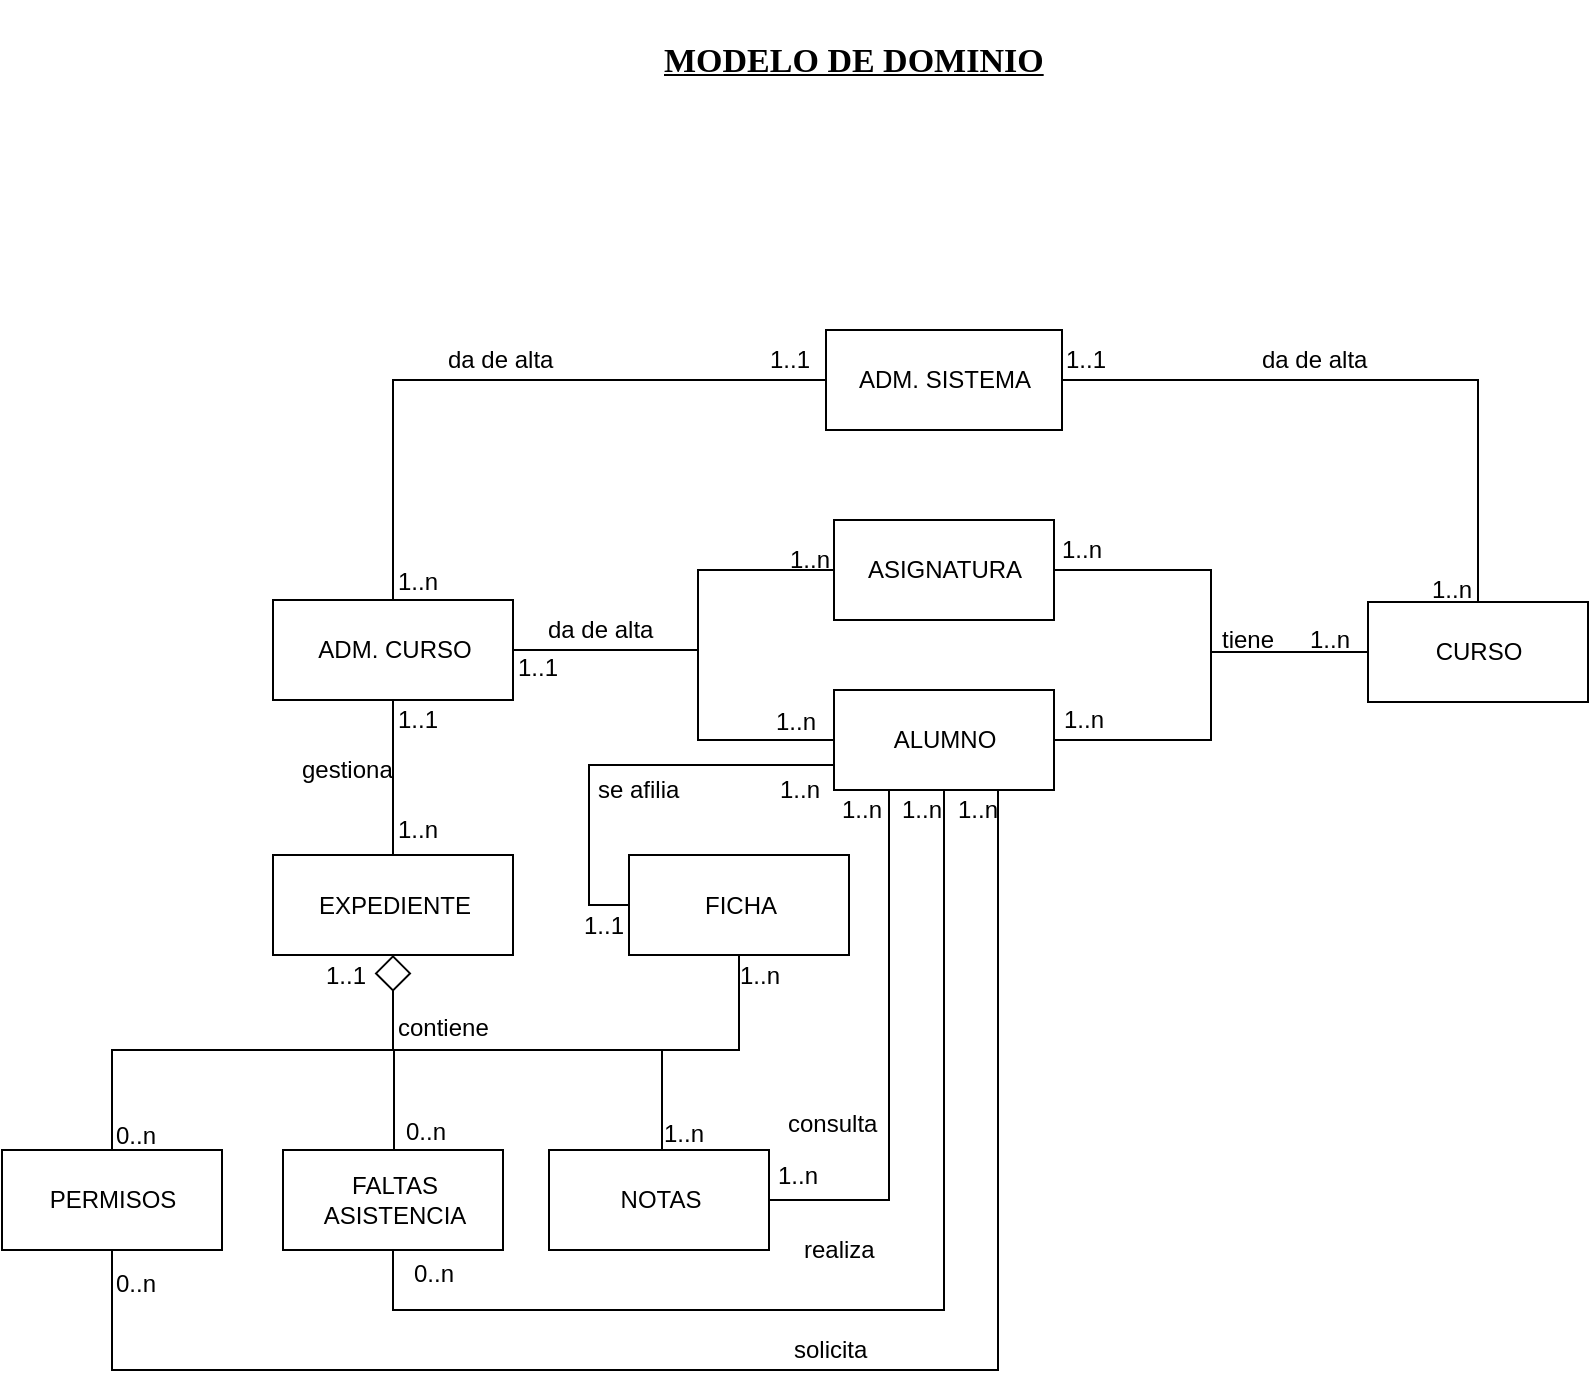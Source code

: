 <mxfile version="10.6.7" type="device"><diagram id="Sol0xsW8eR0jbnDQkNyq" name="Page-1"><mxGraphModel dx="1010" dy="577" grid="1" gridSize="10" guides="1" tooltips="1" connect="1" arrows="1" fold="1" page="1" pageScale="1" pageWidth="827" pageHeight="1169" math="0" shadow="0"><root><mxCell id="0"/><mxCell id="1" parent="0"/><mxCell id="yViJf1S4ucD-qRL8anuZ-1" value="ADM. SISTEMA" style="html=1;" parent="1" vertex="1"><mxGeometry x="414" y="210" width="118" height="50" as="geometry"/></mxCell><mxCell id="LyKcUyN5IFZsHPWTYWnb-37" style="edgeStyle=orthogonalEdgeStyle;rounded=0;orthogonalLoop=1;jettySize=auto;html=1;entryX=0;entryY=0.5;entryDx=0;entryDy=0;endArrow=none;endFill=0;endSize=16;" parent="1" source="yViJf1S4ucD-qRL8anuZ-2" target="yViJf1S4ucD-qRL8anuZ-3" edge="1"><mxGeometry relative="1" as="geometry"/></mxCell><mxCell id="4T9FZ9ZUFEJqF0ytb_9C-2" style="edgeStyle=orthogonalEdgeStyle;rounded=0;orthogonalLoop=1;jettySize=auto;html=1;exitX=0;exitY=0.75;exitDx=0;exitDy=0;entryX=0;entryY=0.5;entryDx=0;entryDy=0;endArrow=none;endFill=0;" parent="1" source="yViJf1S4ucD-qRL8anuZ-2" target="4T9FZ9ZUFEJqF0ytb_9C-1" edge="1"><mxGeometry relative="1" as="geometry"/></mxCell><mxCell id="yViJf1S4ucD-qRL8anuZ-2" value="ALUMNO" style="html=1;" parent="1" vertex="1"><mxGeometry x="418" y="390" width="110" height="50" as="geometry"/></mxCell><mxCell id="LyKcUyN5IFZsHPWTYWnb-14" style="edgeStyle=orthogonalEdgeStyle;rounded=0;orthogonalLoop=1;jettySize=auto;html=1;entryX=1;entryY=0.5;entryDx=0;entryDy=0;endArrow=none;endFill=0;endSize=16;exitX=0.5;exitY=0;exitDx=0;exitDy=0;" parent="1" source="yViJf1S4ucD-qRL8anuZ-3" target="yViJf1S4ucD-qRL8anuZ-1" edge="1"><mxGeometry relative="1" as="geometry"/></mxCell><mxCell id="LyKcUyN5IFZsHPWTYWnb-30" style="edgeStyle=orthogonalEdgeStyle;rounded=0;orthogonalLoop=1;jettySize=auto;html=1;exitX=0;exitY=0.5;exitDx=0;exitDy=0;endArrow=none;endFill=0;endSize=16;" parent="1" source="yViJf1S4ucD-qRL8anuZ-3" target="yViJf1S4ucD-qRL8anuZ-10" edge="1"><mxGeometry relative="1" as="geometry"/></mxCell><mxCell id="yViJf1S4ucD-qRL8anuZ-3" value="CURSO" style="html=1;" parent="1" vertex="1"><mxGeometry x="685" y="346" width="110" height="50" as="geometry"/></mxCell><mxCell id="LyKcUyN5IFZsHPWTYWnb-1" style="edgeStyle=orthogonalEdgeStyle;rounded=0;orthogonalLoop=1;jettySize=auto;html=1;entryX=0;entryY=0.5;entryDx=0;entryDy=0;endArrow=none;endFill=0;exitX=0.5;exitY=0;exitDx=0;exitDy=0;" parent="1" source="yViJf1S4ucD-qRL8anuZ-8" target="yViJf1S4ucD-qRL8anuZ-1" edge="1"><mxGeometry relative="1" as="geometry"><Array as="points"><mxPoint x="197.5" y="235"/></Array></mxGeometry></mxCell><mxCell id="LyKcUyN5IFZsHPWTYWnb-29" style="edgeStyle=orthogonalEdgeStyle;rounded=0;orthogonalLoop=1;jettySize=auto;html=1;entryX=0;entryY=0.5;entryDx=0;entryDy=0;endArrow=none;endFill=0;endSize=16;" parent="1" source="yViJf1S4ucD-qRL8anuZ-8" target="yViJf1S4ucD-qRL8anuZ-2" edge="1"><mxGeometry relative="1" as="geometry"><Array as="points"><mxPoint x="350" y="370"/><mxPoint x="350" y="415"/></Array></mxGeometry></mxCell><mxCell id="4T9FZ9ZUFEJqF0ytb_9C-7" style="edgeStyle=orthogonalEdgeStyle;rounded=0;orthogonalLoop=1;jettySize=auto;html=1;entryX=0.5;entryY=0;entryDx=0;entryDy=0;endArrow=none;endFill=0;" parent="1" source="yViJf1S4ucD-qRL8anuZ-8" target="4T9FZ9ZUFEJqF0ytb_9C-6" edge="1"><mxGeometry relative="1" as="geometry"/></mxCell><mxCell id="yViJf1S4ucD-qRL8anuZ-8" value="&lt;div&gt;ADM. CURSO&lt;br&gt;&lt;/div&gt;" style="html=1;" parent="1" vertex="1"><mxGeometry x="137.5" y="345" width="120" height="50" as="geometry"/></mxCell><mxCell id="LyKcUyN5IFZsHPWTYWnb-34" style="edgeStyle=orthogonalEdgeStyle;rounded=0;orthogonalLoop=1;jettySize=auto;html=1;endArrow=none;endFill=0;endSize=16;" parent="1" source="yViJf1S4ucD-qRL8anuZ-9" edge="1"><mxGeometry relative="1" as="geometry"><mxPoint x="197" y="570" as="targetPoint"/><Array as="points"><mxPoint x="57" y="570"/></Array></mxGeometry></mxCell><mxCell id="LyKcUyN5IFZsHPWTYWnb-39" style="edgeStyle=orthogonalEdgeStyle;rounded=0;orthogonalLoop=1;jettySize=auto;html=1;endArrow=none;endFill=0;endSize=16;" parent="1" source="yViJf1S4ucD-qRL8anuZ-9" edge="1"><mxGeometry relative="1" as="geometry"><mxPoint x="500" y="440" as="targetPoint"/><Array as="points"><mxPoint x="57" y="730"/><mxPoint x="500" y="730"/></Array></mxGeometry></mxCell><mxCell id="yViJf1S4ucD-qRL8anuZ-9" value="PERMISOS" style="html=1;" parent="1" vertex="1"><mxGeometry x="2" y="620" width="110" height="50" as="geometry"/></mxCell><mxCell id="LyKcUyN5IFZsHPWTYWnb-23" style="edgeStyle=orthogonalEdgeStyle;rounded=0;orthogonalLoop=1;jettySize=auto;html=1;endArrow=none;endFill=0;endSize=16;entryX=1;entryY=0.5;entryDx=0;entryDy=0;exitX=0;exitY=0.5;exitDx=0;exitDy=0;" parent="1" source="yViJf1S4ucD-qRL8anuZ-10" target="yViJf1S4ucD-qRL8anuZ-8" edge="1"><mxGeometry relative="1" as="geometry"><mxPoint x="280" y="330" as="targetPoint"/><Array as="points"><mxPoint x="350" y="330"/><mxPoint x="350" y="370"/></Array></mxGeometry></mxCell><mxCell id="yViJf1S4ucD-qRL8anuZ-10" value="ASIGNATURA" style="html=1;" parent="1" vertex="1"><mxGeometry x="418" y="305" width="110" height="50" as="geometry"/></mxCell><mxCell id="yViJf1S4ucD-qRL8anuZ-19" value="1..n" style="text;html=1;resizable=0;points=[];autosize=1;align=left;verticalAlign=top;spacingTop=-4;" parent="1" vertex="1"><mxGeometry x="530" y="310" width="40" height="20" as="geometry"/></mxCell><mxCell id="yViJf1S4ucD-qRL8anuZ-22" value="1..n" style="text;html=1;resizable=0;points=[];autosize=1;align=left;verticalAlign=top;spacingTop=-4;" parent="1" vertex="1"><mxGeometry x="531" y="395" width="40" height="20" as="geometry"/></mxCell><mxCell id="yViJf1S4ucD-qRL8anuZ-23" value="1..n" style="text;html=1;resizable=0;points=[];autosize=1;align=left;verticalAlign=top;spacingTop=-4;" parent="1" vertex="1"><mxGeometry x="386.5" y="396" width="40" height="20" as="geometry"/></mxCell><mxCell id="yViJf1S4ucD-qRL8anuZ-24" value="1..n" style="text;html=1;resizable=0;points=[];autosize=1;align=left;verticalAlign=top;spacingTop=-4;" parent="1" vertex="1"><mxGeometry x="715" y="330" width="40" height="20" as="geometry"/></mxCell><mxCell id="yViJf1S4ucD-qRL8anuZ-26" value="1..1" style="text;html=1;resizable=0;points=[];autosize=1;align=left;verticalAlign=top;spacingTop=-4;" parent="1" vertex="1"><mxGeometry x="257.5" y="369" width="40" height="20" as="geometry"/></mxCell><mxCell id="yViJf1S4ucD-qRL8anuZ-27" value="1..1" style="text;html=1;resizable=0;points=[];autosize=1;align=left;verticalAlign=top;spacingTop=-4;" parent="1" vertex="1"><mxGeometry x="532" y="215" width="40" height="20" as="geometry"/></mxCell><mxCell id="yViJf1S4ucD-qRL8anuZ-28" value="&lt;p style=&quot;line-height: 90%&quot;&gt;MODELO DE DOMINIO&lt;/p&gt;" style="text;html=1;resizable=0;points=[];autosize=1;align=left;verticalAlign=top;spacingTop=-1;fontSize=17;fontFamily=Times New Roman;fontStyle=5;horizontal=1;fillColor=none;flipH=1;flipV=1;" parent="1" vertex="1"><mxGeometry x="330.5" y="45" width="190" height="50" as="geometry"/></mxCell><mxCell id="yViJf1S4ucD-qRL8anuZ-29" value="0..n" style="text;html=1;resizable=0;points=[];autosize=1;align=left;verticalAlign=top;spacingTop=-4;" parent="1" vertex="1"><mxGeometry x="57" y="602.5" width="30" height="20" as="geometry"/></mxCell><mxCell id="yViJf1S4ucD-qRL8anuZ-30" value="1..n" style="text;html=1;resizable=0;points=[];autosize=1;align=left;verticalAlign=top;spacingTop=-4;" parent="1" vertex="1"><mxGeometry x="654" y="355" width="30" height="20" as="geometry"/></mxCell><mxCell id="LyKcUyN5IFZsHPWTYWnb-33" style="edgeStyle=orthogonalEdgeStyle;rounded=0;orthogonalLoop=1;jettySize=auto;html=1;endArrow=none;endFill=0;endSize=16;exitX=0.471;exitY=0;exitDx=0;exitDy=0;exitPerimeter=0;" parent="1" source="LyKcUyN5IFZsHPWTYWnb-5" edge="1"><mxGeometry relative="1" as="geometry"><mxPoint x="198" y="522" as="sourcePoint"/><mxPoint x="197" y="570" as="targetPoint"/><Array as="points"><mxPoint x="194" y="623"/><mxPoint x="198" y="623"/><mxPoint x="198" y="570"/></Array></mxGeometry></mxCell><mxCell id="LyKcUyN5IFZsHPWTYWnb-45" style="edgeStyle=orthogonalEdgeStyle;rounded=0;orthogonalLoop=1;jettySize=auto;html=1;exitX=0.5;exitY=1;exitDx=0;exitDy=0;entryX=0.5;entryY=1;entryDx=0;entryDy=0;endArrow=none;endFill=0;endSize=16;" parent="1" source="LyKcUyN5IFZsHPWTYWnb-5" target="yViJf1S4ucD-qRL8anuZ-2" edge="1"><mxGeometry relative="1" as="geometry"><Array as="points"><mxPoint x="198" y="700"/><mxPoint x="473" y="700"/></Array></mxGeometry></mxCell><mxCell id="LyKcUyN5IFZsHPWTYWnb-5" value="&lt;div&gt;FALTAS &lt;br&gt;&lt;/div&gt;&lt;div&gt;ASISTENCIA&lt;/div&gt;" style="html=1;" parent="1" vertex="1"><mxGeometry x="142.5" y="620" width="110" height="50" as="geometry"/></mxCell><mxCell id="LyKcUyN5IFZsHPWTYWnb-35" style="edgeStyle=orthogonalEdgeStyle;rounded=0;orthogonalLoop=1;jettySize=auto;html=1;endArrow=diamond;endFill=0;endSize=16;entryX=0.5;entryY=1;entryDx=0;entryDy=0;" parent="1" source="LyKcUyN5IFZsHPWTYWnb-7" target="4T9FZ9ZUFEJqF0ytb_9C-6" edge="1"><mxGeometry relative="1" as="geometry"><mxPoint x="197" y="530" as="targetPoint"/><Array as="points"><mxPoint x="332" y="570"/><mxPoint x="197" y="570"/></Array></mxGeometry></mxCell><mxCell id="LyKcUyN5IFZsHPWTYWnb-40" style="edgeStyle=orthogonalEdgeStyle;rounded=0;orthogonalLoop=1;jettySize=auto;html=1;entryX=0.25;entryY=1;entryDx=0;entryDy=0;endArrow=none;endFill=0;endSize=16;" parent="1" source="LyKcUyN5IFZsHPWTYWnb-7" target="yViJf1S4ucD-qRL8anuZ-2" edge="1"><mxGeometry relative="1" as="geometry"/></mxCell><mxCell id="LyKcUyN5IFZsHPWTYWnb-7" value="NOTAS" style="html=1;" parent="1" vertex="1"><mxGeometry x="275.5" y="620" width="110" height="50" as="geometry"/></mxCell><mxCell id="LyKcUyN5IFZsHPWTYWnb-17" value="da de alta" style="text;html=1;resizable=0;points=[];autosize=1;align=left;verticalAlign=top;spacingTop=-4;" parent="1" vertex="1"><mxGeometry x="630" y="215" width="70" height="20" as="geometry"/></mxCell><mxCell id="LyKcUyN5IFZsHPWTYWnb-18" value="da de alta" style="text;html=1;resizable=0;points=[];autosize=1;align=left;verticalAlign=top;spacingTop=-4;" parent="1" vertex="1"><mxGeometry x="222.5" y="215" width="70" height="20" as="geometry"/></mxCell><mxCell id="LyKcUyN5IFZsHPWTYWnb-25" value="da de alta" style="text;html=1;resizable=0;points=[];autosize=1;align=left;verticalAlign=top;spacingTop=-4;" parent="1" vertex="1"><mxGeometry x="273" y="350" width="70" height="20" as="geometry"/></mxCell><mxCell id="LyKcUyN5IFZsHPWTYWnb-36" value="gestiona" style="text;html=1;resizable=0;points=[];autosize=1;align=left;verticalAlign=top;spacingTop=-4;" parent="1" vertex="1"><mxGeometry x="150" y="420" width="60" height="20" as="geometry"/></mxCell><mxCell id="LyKcUyN5IFZsHPWTYWnb-27" value="tiene" style="text;html=1;resizable=0;points=[];autosize=1;align=left;verticalAlign=top;spacingTop=-4;" parent="1" vertex="1"><mxGeometry x="610" y="355" width="40" height="20" as="geometry"/></mxCell><mxCell id="LyKcUyN5IFZsHPWTYWnb-41" value="consulta" style="text;html=1;resizable=0;points=[];autosize=1;align=left;verticalAlign=top;spacingTop=-4;" parent="1" vertex="1"><mxGeometry x="392.5" y="597" width="60" height="20" as="geometry"/></mxCell><mxCell id="LyKcUyN5IFZsHPWTYWnb-42" value="solicita" style="text;html=1;resizable=0;points=[];autosize=1;align=left;verticalAlign=top;spacingTop=-4;" parent="1" vertex="1"><mxGeometry x="395.5" y="710" width="50" height="20" as="geometry"/></mxCell><mxCell id="LyKcUyN5IFZsHPWTYWnb-46" value="realiza" style="text;html=1;resizable=0;points=[];autosize=1;align=left;verticalAlign=top;spacingTop=-4;" parent="1" vertex="1"><mxGeometry x="400.5" y="660" width="50" height="20" as="geometry"/></mxCell><mxCell id="LyKcUyN5IFZsHPWTYWnb-54" value="1..n" style="text;html=1;resizable=0;points=[];autosize=1;align=left;verticalAlign=top;spacingTop=-4;" parent="1" vertex="1"><mxGeometry x="393.5" y="315" width="40" height="20" as="geometry"/></mxCell><mxCell id="LyKcUyN5IFZsHPWTYWnb-55" value="0..n" style="text;html=1;resizable=0;points=[];autosize=1;align=left;verticalAlign=top;spacingTop=-4;" parent="1" vertex="1"><mxGeometry x="201.5" y="600.5" width="30" height="20" as="geometry"/></mxCell><mxCell id="LyKcUyN5IFZsHPWTYWnb-56" value="1..n" style="text;html=1;resizable=0;points=[];autosize=1;align=left;verticalAlign=top;spacingTop=-4;" parent="1" vertex="1"><mxGeometry x="330.5" y="602" width="40" height="20" as="geometry"/></mxCell><mxCell id="LyKcUyN5IFZsHPWTYWnb-57" value="1..n" style="text;html=1;resizable=0;points=[];autosize=1;align=left;verticalAlign=top;spacingTop=-4;" parent="1" vertex="1"><mxGeometry x="420" y="440" width="30" height="20" as="geometry"/></mxCell><mxCell id="LyKcUyN5IFZsHPWTYWnb-58" value="1..n" style="text;html=1;resizable=0;points=[];autosize=1;align=left;verticalAlign=top;spacingTop=-4;" parent="1" vertex="1"><mxGeometry x="387.5" y="623" width="40" height="20" as="geometry"/></mxCell><mxCell id="LyKcUyN5IFZsHPWTYWnb-60" value="1..n" style="text;html=1;resizable=0;points=[];autosize=1;align=left;verticalAlign=top;spacingTop=-4;" parent="1" vertex="1"><mxGeometry x="450" y="440" width="30" height="20" as="geometry"/></mxCell><mxCell id="LyKcUyN5IFZsHPWTYWnb-61" value="1..n" style="text;html=1;resizable=0;points=[];autosize=1;align=left;verticalAlign=top;spacingTop=-4;" parent="1" vertex="1"><mxGeometry x="478" y="440" width="30" height="20" as="geometry"/></mxCell><mxCell id="LyKcUyN5IFZsHPWTYWnb-62" value="0..n" style="text;html=1;resizable=0;points=[];autosize=1;align=left;verticalAlign=top;spacingTop=-4;direction=south;" parent="1" vertex="1"><mxGeometry x="205.5" y="672" width="20" height="30" as="geometry"/></mxCell><mxCell id="LyKcUyN5IFZsHPWTYWnb-63" value="0..n" style="text;html=1;resizable=0;points=[];autosize=1;align=left;verticalAlign=top;spacingTop=-4;" parent="1" vertex="1"><mxGeometry x="57" y="677" width="30" height="20" as="geometry"/></mxCell><mxCell id="LyKcUyN5IFZsHPWTYWnb-66" value="1..1" style="text;html=1;resizable=0;points=[];autosize=1;align=left;verticalAlign=top;spacingTop=-4;" parent="1" vertex="1"><mxGeometry x="197.5" y="395" width="40" height="20" as="geometry"/></mxCell><mxCell id="4T9FZ9ZUFEJqF0ytb_9C-9" style="edgeStyle=orthogonalEdgeStyle;rounded=0;orthogonalLoop=1;jettySize=auto;html=1;endArrow=none;endFill=0;" parent="1" source="4T9FZ9ZUFEJqF0ytb_9C-1" edge="1"><mxGeometry relative="1" as="geometry"><mxPoint x="200" y="570" as="targetPoint"/><Array as="points"><mxPoint x="371" y="570"/><mxPoint x="200" y="570"/></Array></mxGeometry></mxCell><mxCell id="4T9FZ9ZUFEJqF0ytb_9C-1" value="FICHA" style="html=1;" parent="1" vertex="1"><mxGeometry x="315.5" y="472.5" width="110" height="50" as="geometry"/></mxCell><mxCell id="4T9FZ9ZUFEJqF0ytb_9C-3" value="1..n" style="text;html=1;resizable=0;points=[];autosize=1;align=left;verticalAlign=top;spacingTop=-4;" parent="1" vertex="1"><mxGeometry x="388.5" y="430" width="30" height="20" as="geometry"/></mxCell><mxCell id="4T9FZ9ZUFEJqF0ytb_9C-4" value="1..1" style="text;html=1;resizable=0;points=[];autosize=1;align=left;verticalAlign=top;spacingTop=-4;" parent="1" vertex="1"><mxGeometry x="290.5" y="497.5" width="40" height="20" as="geometry"/></mxCell><mxCell id="4T9FZ9ZUFEJqF0ytb_9C-5" value="se afilia" style="text;html=1;resizable=0;points=[];autosize=1;align=left;verticalAlign=top;spacingTop=-4;" parent="1" vertex="1"><mxGeometry x="297.5" y="430" width="50" height="20" as="geometry"/></mxCell><mxCell id="4T9FZ9ZUFEJqF0ytb_9C-6" value="EXPEDIENTE" style="html=1;" parent="1" vertex="1"><mxGeometry x="137.5" y="472.5" width="120" height="50" as="geometry"/></mxCell><mxCell id="4T9FZ9ZUFEJqF0ytb_9C-8" value="1..n" style="text;html=1;resizable=0;points=[];autosize=1;align=left;verticalAlign=top;spacingTop=-4;" parent="1" vertex="1"><mxGeometry x="197.5" y="450" width="40" height="20" as="geometry"/></mxCell><mxCell id="4T9FZ9ZUFEJqF0ytb_9C-10" value="contiene" style="text;html=1;resizable=0;points=[];autosize=1;align=left;verticalAlign=top;spacingTop=-4;" parent="1" vertex="1"><mxGeometry x="197.5" y="549" width="60" height="20" as="geometry"/></mxCell><mxCell id="4T9FZ9ZUFEJqF0ytb_9C-11" value="1..1" style="text;html=1;resizable=0;points=[];autosize=1;align=left;verticalAlign=top;spacingTop=-4;" parent="1" vertex="1"><mxGeometry x="161.5" y="522.5" width="30" height="20" as="geometry"/></mxCell><mxCell id="4T9FZ9ZUFEJqF0ytb_9C-12" value="1..n" style="text;html=1;resizable=0;points=[];autosize=1;align=left;verticalAlign=top;spacingTop=-4;" parent="1" vertex="1"><mxGeometry x="368.5" y="522.5" width="40" height="20" as="geometry"/></mxCell><mxCell id="SDWtbhjwWv9-gGSoIVw2-1" value="1..1" style="text;html=1;resizable=0;points=[];autosize=1;align=left;verticalAlign=top;spacingTop=-4;" parent="1" vertex="1"><mxGeometry x="383.5" y="215" width="40" height="20" as="geometry"/></mxCell><mxCell id="SDWtbhjwWv9-gGSoIVw2-2" value="1..n" style="text;html=1;resizable=0;points=[];autosize=1;align=left;verticalAlign=top;spacingTop=-4;" parent="1" vertex="1"><mxGeometry x="197.5" y="326" width="40" height="20" as="geometry"/></mxCell></root></mxGraphModel></diagram></mxfile>